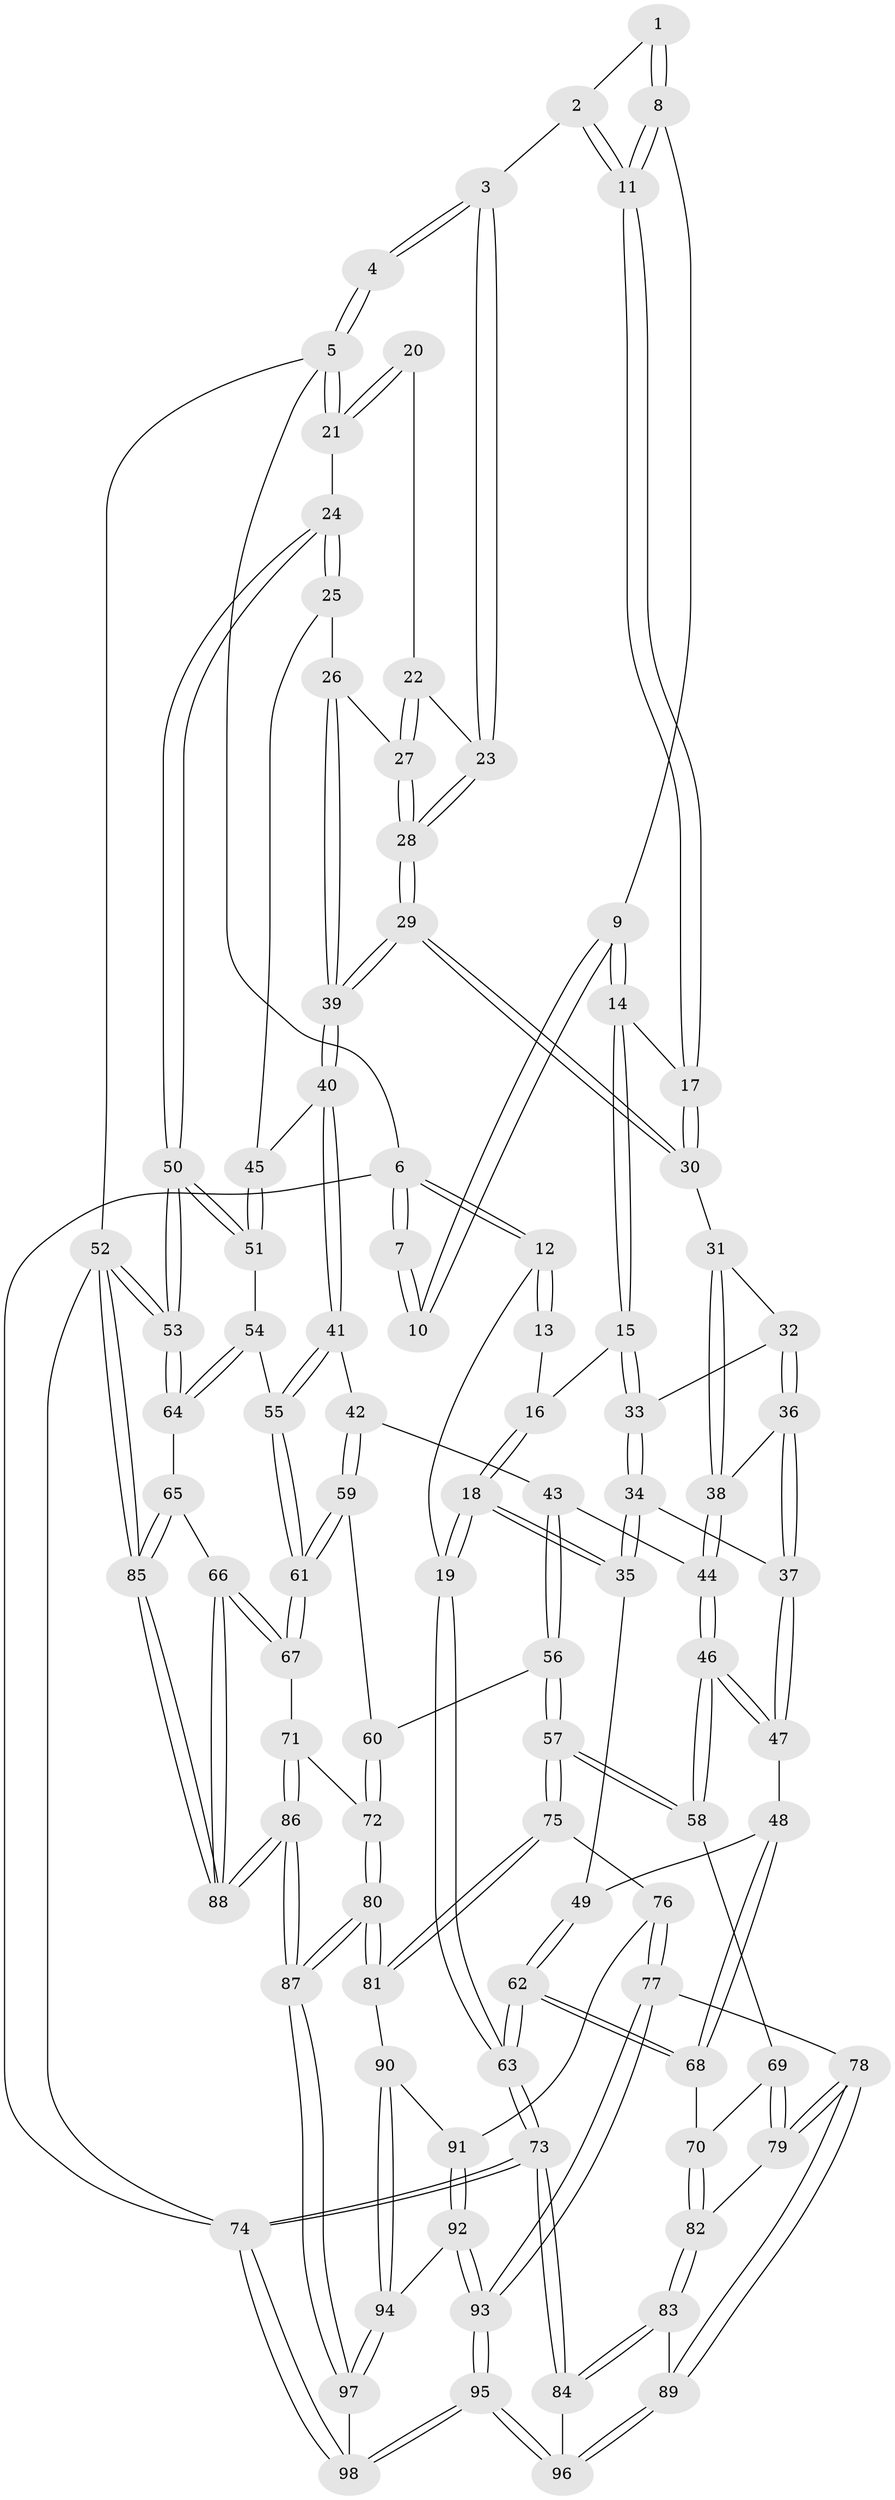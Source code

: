 // coarse degree distribution, {4: 0.36764705882352944, 3: 0.08823529411764706, 7: 0.04411764705882353, 2: 0.014705882352941176, 6: 0.08823529411764706, 5: 0.39705882352941174}
// Generated by graph-tools (version 1.1) at 2025/21/03/04/25 18:21:05]
// undirected, 98 vertices, 242 edges
graph export_dot {
graph [start="1"]
  node [color=gray90,style=filled];
  1 [pos="+0.2835863668126961+0"];
  2 [pos="+0.38444627046634805+0"];
  3 [pos="+0.6885772740578516+0"];
  4 [pos="+0.9321436167217906+0"];
  5 [pos="+1+0"];
  6 [pos="+0+0"];
  7 [pos="+0.19427859980511425+0"];
  8 [pos="+0.2866856809554395+0.06209571012470383"];
  9 [pos="+0.19498561120231106+0.10753681221622727"];
  10 [pos="+0.17619155980932327+0.07190556970200868"];
  11 [pos="+0.35258188160424675+0.13356724040695436"];
  12 [pos="+0+0"];
  13 [pos="+0.07803933510464363+0.09539818909188824"];
  14 [pos="+0.2069454116945803+0.14887940441919278"];
  15 [pos="+0.20187449130185472+0.16161076912376937"];
  16 [pos="+0.08753740312159035+0.16058497001009367"];
  17 [pos="+0.3533792124504127+0.1386888847911555"];
  18 [pos="+0+0.4003360941802202"];
  19 [pos="+0+0.4063622790034296"];
  20 [pos="+0.9538169476850643+0.15901482551408672"];
  21 [pos="+1+0.1695353226611968"];
  22 [pos="+0.9528103342654484+0.16056589819509706"];
  23 [pos="+0.6652579654180049+0.05400232911525307"];
  24 [pos="+1+0.32488382863999427"];
  25 [pos="+0.9531017523831278+0.2803456616566825"];
  26 [pos="+0.9403221339307912+0.26348855711208535"];
  27 [pos="+0.9238566442771828+0.23085378673822982"];
  28 [pos="+0.6561112031115669+0.10602342022650423"];
  29 [pos="+0.6182696892100356+0.18940354638760115"];
  30 [pos="+0.42552490105484964+0.2047892138457405"];
  31 [pos="+0.41595056926919566+0.21459641726881884"];
  32 [pos="+0.34032579777886485+0.2630642069185125"];
  33 [pos="+0.20053654726028952+0.17928386949075076"];
  34 [pos="+0.1311604412549231+0.36374084167265225"];
  35 [pos="+0+0.4008462583202906"];
  36 [pos="+0.27366470374608215+0.34230667891300437"];
  37 [pos="+0.18389626451936222+0.37748089642006044"];
  38 [pos="+0.3964008023726966+0.40364096592376786"];
  39 [pos="+0.6437468198322887+0.3213407513569545"];
  40 [pos="+0.6502616804562905+0.3786952026244539"];
  41 [pos="+0.6359346378512862+0.40044663697144084"];
  42 [pos="+0.6175470019823948+0.4193078307502658"];
  43 [pos="+0.5658503474877068+0.44740761770525345"];
  44 [pos="+0.4371201236745034+0.45589377908955125"];
  45 [pos="+0.8344375741961081+0.4388735648167975"];
  46 [pos="+0.3223171615131496+0.5494855718849085"];
  47 [pos="+0.3065972482898559+0.5439254917763413"];
  48 [pos="+0.19896756085177125+0.6018916780496588"];
  49 [pos="+0.1568451552589769+0.5824704410453105"];
  50 [pos="+1+0.540337953714306"];
  51 [pos="+0.8928698831556948+0.5006849011164051"];
  52 [pos="+1+1"];
  53 [pos="+1+0.8164511743846404"];
  54 [pos="+0.8562745739928528+0.5812518947871365"];
  55 [pos="+0.748586857124431+0.6159686585864981"];
  56 [pos="+0.48663678995427256+0.6624836413818056"];
  57 [pos="+0.42872352080774906+0.699578441146858"];
  58 [pos="+0.3624485650485521+0.641561043380409"];
  59 [pos="+0.6354666509823921+0.5864872592633575"];
  60 [pos="+0.5731163598059902+0.6778732885710662"];
  61 [pos="+0.7122818451444293+0.6971615283110085"];
  62 [pos="+0.061795516050679976+0.7060376431083061"];
  63 [pos="+0+0.7560749229814878"];
  64 [pos="+0.8623118363562513+0.6835196474574776"];
  65 [pos="+0.8029301407419073+0.7302366830608279"];
  66 [pos="+0.7286333468454501+0.7300408531357389"];
  67 [pos="+0.7128102851137836+0.7215618020794946"];
  68 [pos="+0.1850735928784977+0.7046009906660513"];
  69 [pos="+0.2758318685943714+0.6930095033054334"];
  70 [pos="+0.1944109700038119+0.7132422298779623"];
  71 [pos="+0.6670004649661582+0.7380230029751113"];
  72 [pos="+0.6494897328992227+0.7394552105892287"];
  73 [pos="+0+0.9085845403356655"];
  74 [pos="+0+1"];
  75 [pos="+0.4283383168102017+0.7272381414159902"];
  76 [pos="+0.37647136850690494+0.7870383810914114"];
  77 [pos="+0.3452953650473198+0.8172210667259222"];
  78 [pos="+0.30038681388202915+0.8033306365450633"];
  79 [pos="+0.29971555718009646+0.8027941517322271"];
  80 [pos="+0.5446075786104586+0.8376662625603654"];
  81 [pos="+0.528012440112812+0.8277658486263628"];
  82 [pos="+0.2044008789146281+0.7546944873623764"];
  83 [pos="+0.17052910182829611+0.8286246277228124"];
  84 [pos="+0+0.8804020563816728"];
  85 [pos="+1+1"];
  86 [pos="+0.6767992684531446+1"];
  87 [pos="+0.6532364717384157+1"];
  88 [pos="+0.8044239976552591+1"];
  89 [pos="+0.20809447888404262+0.8637280069094317"];
  90 [pos="+0.46460275890761515+0.8675130292044495"];
  91 [pos="+0.4435686396584419+0.8760105365013072"];
  92 [pos="+0.437291210024988+0.8823691448220908"];
  93 [pos="+0.3413142994741979+0.9111818644288336"];
  94 [pos="+0.45422441354248044+0.9153378591422371"];
  95 [pos="+0.3092879423528018+1"];
  96 [pos="+0.22682792886668576+0.918393405489762"];
  97 [pos="+0.5118372366280216+1"];
  98 [pos="+0.3200737614770965+1"];
  1 -- 2;
  1 -- 8;
  1 -- 8;
  2 -- 3;
  2 -- 11;
  2 -- 11;
  3 -- 4;
  3 -- 4;
  3 -- 23;
  3 -- 23;
  4 -- 5;
  4 -- 5;
  5 -- 6;
  5 -- 21;
  5 -- 21;
  5 -- 52;
  6 -- 7;
  6 -- 7;
  6 -- 12;
  6 -- 12;
  6 -- 74;
  7 -- 10;
  7 -- 10;
  8 -- 9;
  8 -- 11;
  8 -- 11;
  9 -- 10;
  9 -- 10;
  9 -- 14;
  9 -- 14;
  11 -- 17;
  11 -- 17;
  12 -- 13;
  12 -- 13;
  12 -- 19;
  13 -- 16;
  14 -- 15;
  14 -- 15;
  14 -- 17;
  15 -- 16;
  15 -- 33;
  15 -- 33;
  16 -- 18;
  16 -- 18;
  17 -- 30;
  17 -- 30;
  18 -- 19;
  18 -- 19;
  18 -- 35;
  18 -- 35;
  19 -- 63;
  19 -- 63;
  20 -- 21;
  20 -- 21;
  20 -- 22;
  21 -- 24;
  22 -- 23;
  22 -- 27;
  22 -- 27;
  23 -- 28;
  23 -- 28;
  24 -- 25;
  24 -- 25;
  24 -- 50;
  24 -- 50;
  25 -- 26;
  25 -- 45;
  26 -- 27;
  26 -- 39;
  26 -- 39;
  27 -- 28;
  27 -- 28;
  28 -- 29;
  28 -- 29;
  29 -- 30;
  29 -- 30;
  29 -- 39;
  29 -- 39;
  30 -- 31;
  31 -- 32;
  31 -- 38;
  31 -- 38;
  32 -- 33;
  32 -- 36;
  32 -- 36;
  33 -- 34;
  33 -- 34;
  34 -- 35;
  34 -- 35;
  34 -- 37;
  35 -- 49;
  36 -- 37;
  36 -- 37;
  36 -- 38;
  37 -- 47;
  37 -- 47;
  38 -- 44;
  38 -- 44;
  39 -- 40;
  39 -- 40;
  40 -- 41;
  40 -- 41;
  40 -- 45;
  41 -- 42;
  41 -- 55;
  41 -- 55;
  42 -- 43;
  42 -- 59;
  42 -- 59;
  43 -- 44;
  43 -- 56;
  43 -- 56;
  44 -- 46;
  44 -- 46;
  45 -- 51;
  45 -- 51;
  46 -- 47;
  46 -- 47;
  46 -- 58;
  46 -- 58;
  47 -- 48;
  48 -- 49;
  48 -- 68;
  48 -- 68;
  49 -- 62;
  49 -- 62;
  50 -- 51;
  50 -- 51;
  50 -- 53;
  50 -- 53;
  51 -- 54;
  52 -- 53;
  52 -- 53;
  52 -- 85;
  52 -- 85;
  52 -- 74;
  53 -- 64;
  53 -- 64;
  54 -- 55;
  54 -- 64;
  54 -- 64;
  55 -- 61;
  55 -- 61;
  56 -- 57;
  56 -- 57;
  56 -- 60;
  57 -- 58;
  57 -- 58;
  57 -- 75;
  57 -- 75;
  58 -- 69;
  59 -- 60;
  59 -- 61;
  59 -- 61;
  60 -- 72;
  60 -- 72;
  61 -- 67;
  61 -- 67;
  62 -- 63;
  62 -- 63;
  62 -- 68;
  62 -- 68;
  63 -- 73;
  63 -- 73;
  64 -- 65;
  65 -- 66;
  65 -- 85;
  65 -- 85;
  66 -- 67;
  66 -- 67;
  66 -- 88;
  66 -- 88;
  67 -- 71;
  68 -- 70;
  69 -- 70;
  69 -- 79;
  69 -- 79;
  70 -- 82;
  70 -- 82;
  71 -- 72;
  71 -- 86;
  71 -- 86;
  72 -- 80;
  72 -- 80;
  73 -- 74;
  73 -- 74;
  73 -- 84;
  73 -- 84;
  74 -- 98;
  74 -- 98;
  75 -- 76;
  75 -- 81;
  75 -- 81;
  76 -- 77;
  76 -- 77;
  76 -- 91;
  77 -- 78;
  77 -- 93;
  77 -- 93;
  78 -- 79;
  78 -- 79;
  78 -- 89;
  78 -- 89;
  79 -- 82;
  80 -- 81;
  80 -- 81;
  80 -- 87;
  80 -- 87;
  81 -- 90;
  82 -- 83;
  82 -- 83;
  83 -- 84;
  83 -- 84;
  83 -- 89;
  84 -- 96;
  85 -- 88;
  85 -- 88;
  86 -- 87;
  86 -- 87;
  86 -- 88;
  86 -- 88;
  87 -- 97;
  87 -- 97;
  89 -- 96;
  89 -- 96;
  90 -- 91;
  90 -- 94;
  90 -- 94;
  91 -- 92;
  91 -- 92;
  92 -- 93;
  92 -- 93;
  92 -- 94;
  93 -- 95;
  93 -- 95;
  94 -- 97;
  94 -- 97;
  95 -- 96;
  95 -- 96;
  95 -- 98;
  95 -- 98;
  97 -- 98;
}

